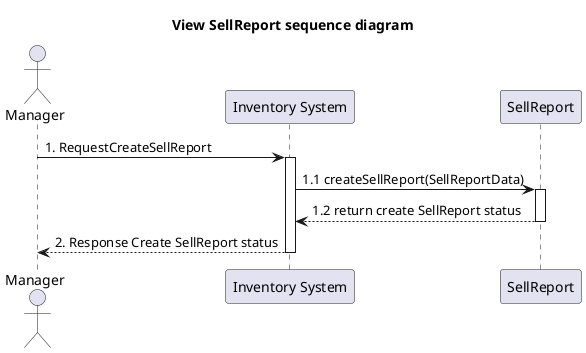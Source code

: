@startuml
'example
title View SellReport sequence diagram

actor Manager as actorManager
participant "Inventory System" as InventorySystem
participant "SellReport" as classSellReport


actorManager -> InventorySystem: 1. RequestCreateSellReport
activate InventorySystem

'-------------- START view product ---------------
InventorySystem -> classSellReport: 1.1 createSellReport(SellReportData)
activate classSellReport

classSellReport --> InventorySystem: 1.2 return create SellReport status
deactivate classSellReport

InventorySystem --> actorManager : 2. Response Create SellReport status

deactivate InventorySystem

@enduml